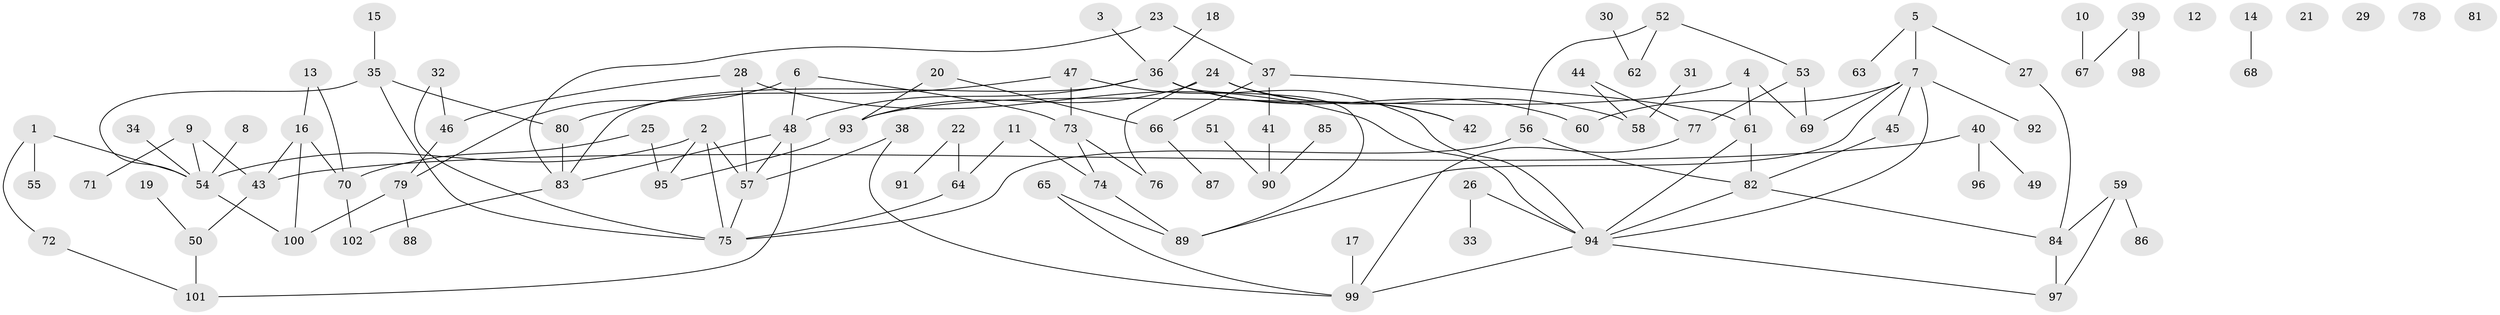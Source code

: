 // coarse degree distribution, {8: 0.043478260869565216, 4: 0.15942028985507245, 1: 0.2608695652173913, 2: 0.15942028985507245, 5: 0.057971014492753624, 6: 0.028985507246376812, 0: 0.08695652173913043, 3: 0.17391304347826086, 9: 0.014492753623188406, 7: 0.014492753623188406}
// Generated by graph-tools (version 1.1) at 2025/41/03/06/25 10:41:19]
// undirected, 102 vertices, 130 edges
graph export_dot {
graph [start="1"]
  node [color=gray90,style=filled];
  1;
  2;
  3;
  4;
  5;
  6;
  7;
  8;
  9;
  10;
  11;
  12;
  13;
  14;
  15;
  16;
  17;
  18;
  19;
  20;
  21;
  22;
  23;
  24;
  25;
  26;
  27;
  28;
  29;
  30;
  31;
  32;
  33;
  34;
  35;
  36;
  37;
  38;
  39;
  40;
  41;
  42;
  43;
  44;
  45;
  46;
  47;
  48;
  49;
  50;
  51;
  52;
  53;
  54;
  55;
  56;
  57;
  58;
  59;
  60;
  61;
  62;
  63;
  64;
  65;
  66;
  67;
  68;
  69;
  70;
  71;
  72;
  73;
  74;
  75;
  76;
  77;
  78;
  79;
  80;
  81;
  82;
  83;
  84;
  85;
  86;
  87;
  88;
  89;
  90;
  91;
  92;
  93;
  94;
  95;
  96;
  97;
  98;
  99;
  100;
  101;
  102;
  1 -- 54;
  1 -- 55;
  1 -- 72;
  2 -- 54;
  2 -- 57;
  2 -- 75;
  2 -- 95;
  3 -- 36;
  4 -- 61;
  4 -- 69;
  4 -- 93;
  5 -- 7;
  5 -- 27;
  5 -- 63;
  6 -- 48;
  6 -- 73;
  6 -- 79;
  7 -- 45;
  7 -- 60;
  7 -- 69;
  7 -- 89;
  7 -- 92;
  7 -- 94;
  8 -- 54;
  9 -- 43;
  9 -- 54;
  9 -- 71;
  10 -- 67;
  11 -- 64;
  11 -- 74;
  13 -- 16;
  13 -- 70;
  14 -- 68;
  15 -- 35;
  16 -- 43;
  16 -- 70;
  16 -- 100;
  17 -- 99;
  18 -- 36;
  19 -- 50;
  20 -- 66;
  20 -- 93;
  22 -- 64;
  22 -- 91;
  23 -- 37;
  23 -- 83;
  24 -- 42;
  24 -- 58;
  24 -- 76;
  24 -- 93;
  25 -- 70;
  25 -- 95;
  26 -- 33;
  26 -- 94;
  27 -- 84;
  28 -- 46;
  28 -- 57;
  28 -- 94;
  30 -- 62;
  31 -- 58;
  32 -- 46;
  32 -- 75;
  34 -- 54;
  35 -- 54;
  35 -- 75;
  35 -- 80;
  36 -- 42;
  36 -- 48;
  36 -- 60;
  36 -- 83;
  36 -- 89;
  37 -- 41;
  37 -- 61;
  37 -- 66;
  38 -- 57;
  38 -- 99;
  39 -- 67;
  39 -- 98;
  40 -- 43;
  40 -- 49;
  40 -- 96;
  41 -- 90;
  43 -- 50;
  44 -- 58;
  44 -- 77;
  45 -- 82;
  46 -- 79;
  47 -- 73;
  47 -- 80;
  47 -- 94;
  48 -- 57;
  48 -- 83;
  48 -- 101;
  50 -- 101;
  51 -- 90;
  52 -- 53;
  52 -- 56;
  52 -- 62;
  53 -- 69;
  53 -- 77;
  54 -- 100;
  56 -- 75;
  56 -- 82;
  57 -- 75;
  59 -- 84;
  59 -- 86;
  59 -- 97;
  61 -- 82;
  61 -- 94;
  64 -- 75;
  65 -- 89;
  65 -- 99;
  66 -- 87;
  70 -- 102;
  72 -- 101;
  73 -- 74;
  73 -- 76;
  74 -- 89;
  77 -- 99;
  79 -- 88;
  79 -- 100;
  80 -- 83;
  82 -- 84;
  82 -- 94;
  83 -- 102;
  84 -- 97;
  85 -- 90;
  93 -- 95;
  94 -- 97;
  94 -- 99;
}
